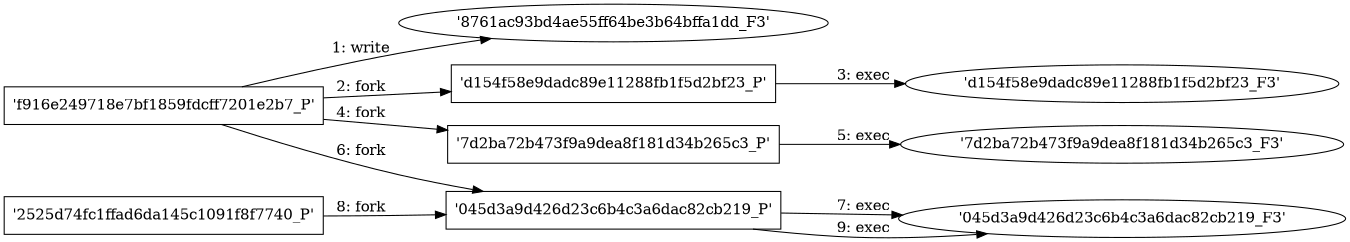 digraph "D:\Learning\Paper\apt\基于CTI的攻击预警\Dataset\攻击图\ASGfromALLCTI\Threat Source newsletter for May 7, 2020.dot" {
rankdir="LR"
size="9"
fixedsize="false"
splines="true"
nodesep=0.3
ranksep=0
fontsize=10
overlap="scalexy"
engine= "neato"
	"'8761ac93bd4ae55ff64be3b64bffa1dd_F3'" [node_type=file shape=ellipse]
	"'f916e249718e7bf1859fdcff7201e2b7_P'" [node_type=Process shape=box]
	"'f916e249718e7bf1859fdcff7201e2b7_P'" -> "'8761ac93bd4ae55ff64be3b64bffa1dd_F3'" [label="1: write"]
	"'f916e249718e7bf1859fdcff7201e2b7_P'" [node_type=Process shape=box]
	"'d154f58e9dadc89e11288fb1f5d2bf23_P'" [node_type=Process shape=box]
	"'f916e249718e7bf1859fdcff7201e2b7_P'" -> "'d154f58e9dadc89e11288fb1f5d2bf23_P'" [label="2: fork"]
	"'d154f58e9dadc89e11288fb1f5d2bf23_P'" [node_type=Process shape=box]
	"'d154f58e9dadc89e11288fb1f5d2bf23_F3'" [node_type=File shape=ellipse]
	"'d154f58e9dadc89e11288fb1f5d2bf23_P'" -> "'d154f58e9dadc89e11288fb1f5d2bf23_F3'" [label="3: exec"]
	"'f916e249718e7bf1859fdcff7201e2b7_P'" [node_type=Process shape=box]
	"'7d2ba72b473f9a9dea8f181d34b265c3_P'" [node_type=Process shape=box]
	"'f916e249718e7bf1859fdcff7201e2b7_P'" -> "'7d2ba72b473f9a9dea8f181d34b265c3_P'" [label="4: fork"]
	"'7d2ba72b473f9a9dea8f181d34b265c3_P'" [node_type=Process shape=box]
	"'7d2ba72b473f9a9dea8f181d34b265c3_F3'" [node_type=File shape=ellipse]
	"'7d2ba72b473f9a9dea8f181d34b265c3_P'" -> "'7d2ba72b473f9a9dea8f181d34b265c3_F3'" [label="5: exec"]
	"'f916e249718e7bf1859fdcff7201e2b7_P'" [node_type=Process shape=box]
	"'045d3a9d426d23c6b4c3a6dac82cb219_P'" [node_type=Process shape=box]
	"'f916e249718e7bf1859fdcff7201e2b7_P'" -> "'045d3a9d426d23c6b4c3a6dac82cb219_P'" [label="6: fork"]
	"'045d3a9d426d23c6b4c3a6dac82cb219_P'" [node_type=Process shape=box]
	"'045d3a9d426d23c6b4c3a6dac82cb219_F3'" [node_type=File shape=ellipse]
	"'045d3a9d426d23c6b4c3a6dac82cb219_P'" -> "'045d3a9d426d23c6b4c3a6dac82cb219_F3'" [label="7: exec"]
	"'2525d74fc1ffad6da145c1091f8f7740_P'" [node_type=Process shape=box]
	"'045d3a9d426d23c6b4c3a6dac82cb219_P'" [node_type=Process shape=box]
	"'2525d74fc1ffad6da145c1091f8f7740_P'" -> "'045d3a9d426d23c6b4c3a6dac82cb219_P'" [label="8: fork"]
	"'045d3a9d426d23c6b4c3a6dac82cb219_P'" [node_type=Process shape=box]
	"'045d3a9d426d23c6b4c3a6dac82cb219_F3'" [node_type=File shape=ellipse]
	"'045d3a9d426d23c6b4c3a6dac82cb219_P'" -> "'045d3a9d426d23c6b4c3a6dac82cb219_F3'" [label="9: exec"]
}
